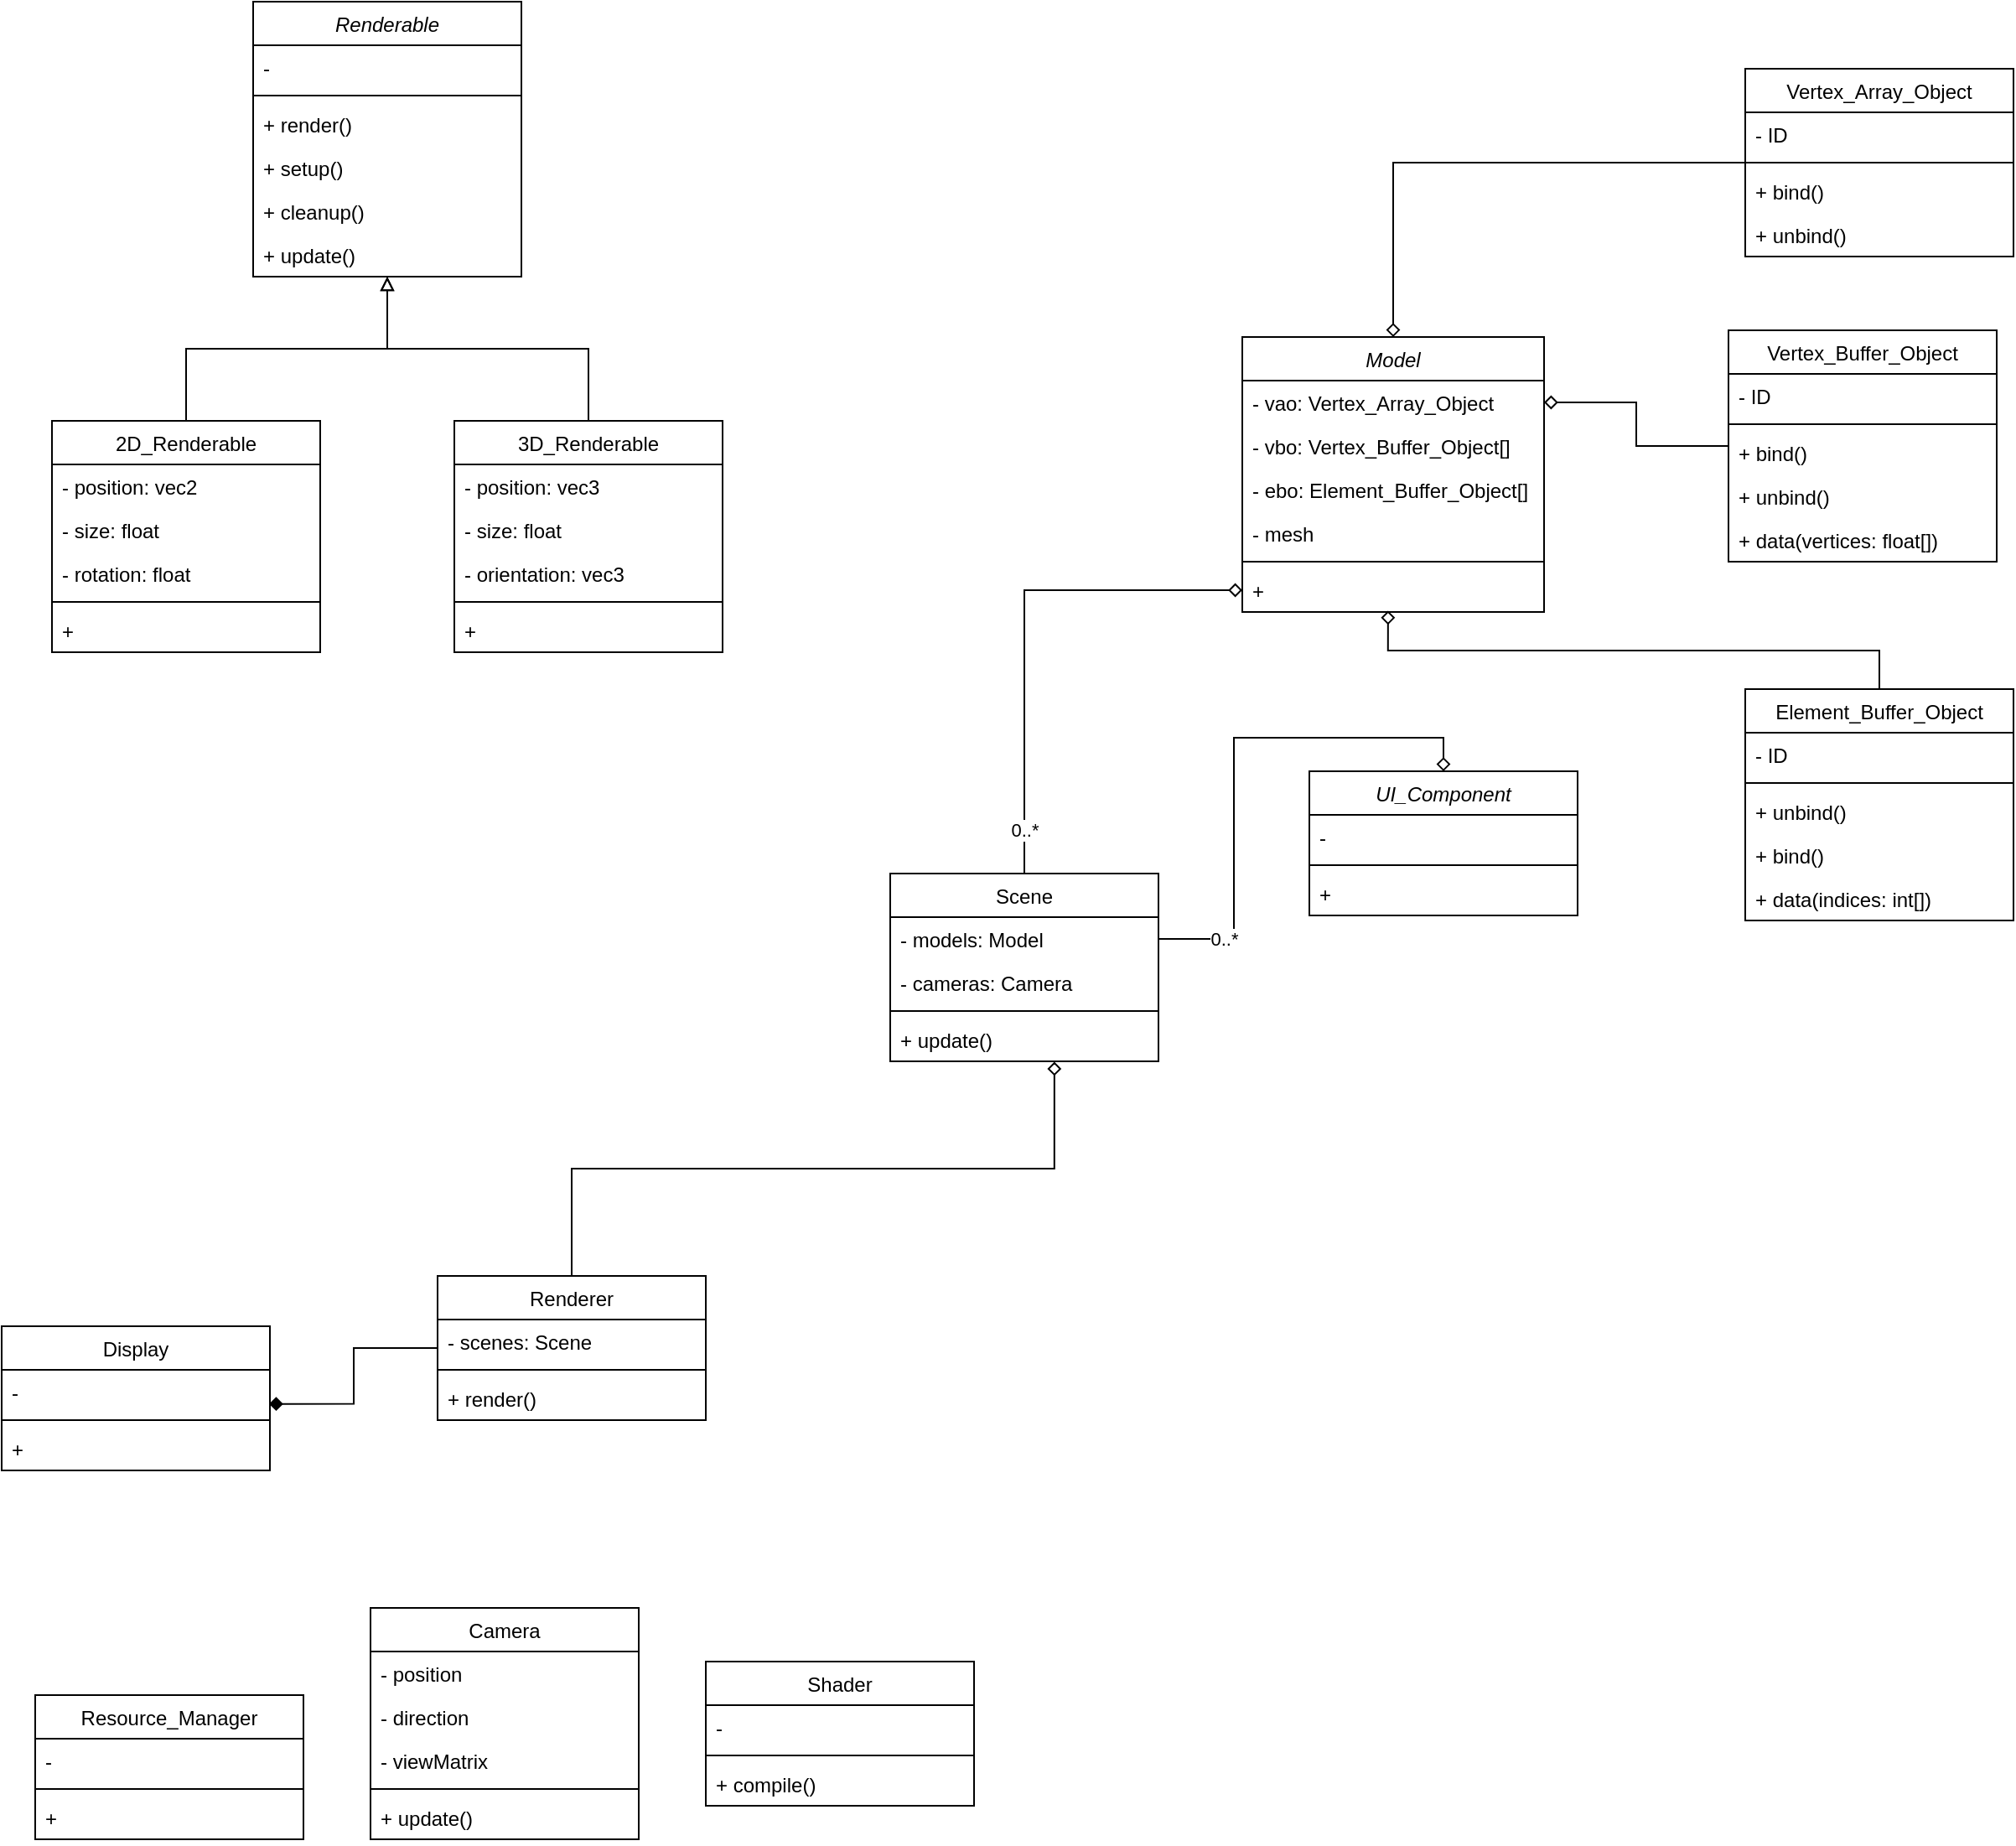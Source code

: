 <mxfile version="20.8.10" type="device"><diagram id="C5RBs43oDa-KdzZeNtuy" name="Page-1"><mxGraphModel dx="729" dy="739" grid="1" gridSize="10" guides="1" tooltips="1" connect="1" arrows="1" fold="1" page="1" pageScale="1" pageWidth="827" pageHeight="1169" math="0" shadow="0"><root><mxCell id="WIyWlLk6GJQsqaUBKTNV-0"/><mxCell id="WIyWlLk6GJQsqaUBKTNV-1" parent="WIyWlLk6GJQsqaUBKTNV-0"/><mxCell id="zkfFHV4jXpPFQw0GAbJ--0" value="Renderable" style="swimlane;fontStyle=2;align=center;verticalAlign=top;childLayout=stackLayout;horizontal=1;startSize=26;horizontalStack=0;resizeParent=1;resizeLast=0;collapsible=1;marginBottom=0;rounded=0;shadow=0;strokeWidth=1;" parent="WIyWlLk6GJQsqaUBKTNV-1" vertex="1"><mxGeometry x="160" y="40" width="160" height="164" as="geometry"><mxRectangle x="230" y="140" width="160" height="26" as="alternateBounds"/></mxGeometry></mxCell><mxCell id="zkfFHV4jXpPFQw0GAbJ--2" value="-" style="text;align=left;verticalAlign=top;spacingLeft=4;spacingRight=4;overflow=hidden;rotatable=0;points=[[0,0.5],[1,0.5]];portConstraint=eastwest;rounded=0;shadow=0;html=0;" parent="zkfFHV4jXpPFQw0GAbJ--0" vertex="1"><mxGeometry y="26" width="160" height="26" as="geometry"/></mxCell><mxCell id="zkfFHV4jXpPFQw0GAbJ--4" value="" style="line;html=1;strokeWidth=1;align=left;verticalAlign=middle;spacingTop=-1;spacingLeft=3;spacingRight=3;rotatable=0;labelPosition=right;points=[];portConstraint=eastwest;" parent="zkfFHV4jXpPFQw0GAbJ--0" vertex="1"><mxGeometry y="52" width="160" height="8" as="geometry"/></mxCell><mxCell id="zkfFHV4jXpPFQw0GAbJ--5" value="+ render()" style="text;align=left;verticalAlign=top;spacingLeft=4;spacingRight=4;overflow=hidden;rotatable=0;points=[[0,0.5],[1,0.5]];portConstraint=eastwest;" parent="zkfFHV4jXpPFQw0GAbJ--0" vertex="1"><mxGeometry y="60" width="160" height="26" as="geometry"/></mxCell><mxCell id="B_xTJFVh0ETzbRGS2zj_-78" value="+ setup()" style="text;align=left;verticalAlign=top;spacingLeft=4;spacingRight=4;overflow=hidden;rotatable=0;points=[[0,0.5],[1,0.5]];portConstraint=eastwest;" vertex="1" parent="zkfFHV4jXpPFQw0GAbJ--0"><mxGeometry y="86" width="160" height="26" as="geometry"/></mxCell><mxCell id="B_xTJFVh0ETzbRGS2zj_-81" value="+ cleanup()" style="text;align=left;verticalAlign=top;spacingLeft=4;spacingRight=4;overflow=hidden;rotatable=0;points=[[0,0.5],[1,0.5]];portConstraint=eastwest;" vertex="1" parent="zkfFHV4jXpPFQw0GAbJ--0"><mxGeometry y="112" width="160" height="26" as="geometry"/></mxCell><mxCell id="B_xTJFVh0ETzbRGS2zj_-82" value="+ update()" style="text;align=left;verticalAlign=top;spacingLeft=4;spacingRight=4;overflow=hidden;rotatable=0;points=[[0,0.5],[1,0.5]];portConstraint=eastwest;" vertex="1" parent="zkfFHV4jXpPFQw0GAbJ--0"><mxGeometry y="138" width="160" height="26" as="geometry"/></mxCell><mxCell id="B_xTJFVh0ETzbRGS2zj_-45" style="edgeStyle=orthogonalEdgeStyle;rounded=0;orthogonalLoop=1;jettySize=auto;html=1;entryX=0.5;entryY=1;entryDx=0;entryDy=0;endArrow=block;endFill=0;" edge="1" parent="WIyWlLk6GJQsqaUBKTNV-1" source="zkfFHV4jXpPFQw0GAbJ--6" target="zkfFHV4jXpPFQw0GAbJ--0"><mxGeometry relative="1" as="geometry"/></mxCell><mxCell id="zkfFHV4jXpPFQw0GAbJ--6" value="2D_Renderable" style="swimlane;fontStyle=0;align=center;verticalAlign=top;childLayout=stackLayout;horizontal=1;startSize=26;horizontalStack=0;resizeParent=1;resizeLast=0;collapsible=1;marginBottom=0;rounded=0;shadow=0;strokeWidth=1;" parent="WIyWlLk6GJQsqaUBKTNV-1" vertex="1"><mxGeometry x="40" y="290" width="160" height="138" as="geometry"><mxRectangle x="130" y="380" width="160" height="26" as="alternateBounds"/></mxGeometry></mxCell><mxCell id="zkfFHV4jXpPFQw0GAbJ--7" value="- position: vec2" style="text;align=left;verticalAlign=top;spacingLeft=4;spacingRight=4;overflow=hidden;rotatable=0;points=[[0,0.5],[1,0.5]];portConstraint=eastwest;" parent="zkfFHV4jXpPFQw0GAbJ--6" vertex="1"><mxGeometry y="26" width="160" height="26" as="geometry"/></mxCell><mxCell id="B_xTJFVh0ETzbRGS2zj_-84" value="- size: float" style="text;align=left;verticalAlign=top;spacingLeft=4;spacingRight=4;overflow=hidden;rotatable=0;points=[[0,0.5],[1,0.5]];portConstraint=eastwest;" vertex="1" parent="zkfFHV4jXpPFQw0GAbJ--6"><mxGeometry y="52" width="160" height="26" as="geometry"/></mxCell><mxCell id="B_xTJFVh0ETzbRGS2zj_-88" value="- rotation: float" style="text;align=left;verticalAlign=top;spacingLeft=4;spacingRight=4;overflow=hidden;rotatable=0;points=[[0,0.5],[1,0.5]];portConstraint=eastwest;" vertex="1" parent="zkfFHV4jXpPFQw0GAbJ--6"><mxGeometry y="78" width="160" height="26" as="geometry"/></mxCell><mxCell id="zkfFHV4jXpPFQw0GAbJ--9" value="" style="line;html=1;strokeWidth=1;align=left;verticalAlign=middle;spacingTop=-1;spacingLeft=3;spacingRight=3;rotatable=0;labelPosition=right;points=[];portConstraint=eastwest;" parent="zkfFHV4jXpPFQw0GAbJ--6" vertex="1"><mxGeometry y="104" width="160" height="8" as="geometry"/></mxCell><mxCell id="zkfFHV4jXpPFQw0GAbJ--10" value="+ " style="text;align=left;verticalAlign=top;spacingLeft=4;spacingRight=4;overflow=hidden;rotatable=0;points=[[0,0.5],[1,0.5]];portConstraint=eastwest;fontStyle=0" parent="zkfFHV4jXpPFQw0GAbJ--6" vertex="1"><mxGeometry y="112" width="160" height="26" as="geometry"/></mxCell><mxCell id="B_xTJFVh0ETzbRGS2zj_-48" style="edgeStyle=orthogonalEdgeStyle;rounded=0;orthogonalLoop=1;jettySize=auto;html=1;entryX=0.5;entryY=1;entryDx=0;entryDy=0;strokeColor=default;endArrow=block;endFill=0;" edge="1" parent="WIyWlLk6GJQsqaUBKTNV-1" source="zkfFHV4jXpPFQw0GAbJ--13" target="zkfFHV4jXpPFQw0GAbJ--0"><mxGeometry relative="1" as="geometry"/></mxCell><mxCell id="zkfFHV4jXpPFQw0GAbJ--13" value="3D_Renderable" style="swimlane;fontStyle=0;align=center;verticalAlign=top;childLayout=stackLayout;horizontal=1;startSize=26;horizontalStack=0;resizeParent=1;resizeLast=0;collapsible=1;marginBottom=0;rounded=0;shadow=0;strokeWidth=1;" parent="WIyWlLk6GJQsqaUBKTNV-1" vertex="1"><mxGeometry x="280" y="290" width="160" height="138" as="geometry"><mxRectangle x="340" y="380" width="170" height="26" as="alternateBounds"/></mxGeometry></mxCell><mxCell id="zkfFHV4jXpPFQw0GAbJ--14" value="- position: vec3" style="text;align=left;verticalAlign=top;spacingLeft=4;spacingRight=4;overflow=hidden;rotatable=0;points=[[0,0.5],[1,0.5]];portConstraint=eastwest;" parent="zkfFHV4jXpPFQw0GAbJ--13" vertex="1"><mxGeometry y="26" width="160" height="26" as="geometry"/></mxCell><mxCell id="B_xTJFVh0ETzbRGS2zj_-86" value="- size: float" style="text;align=left;verticalAlign=top;spacingLeft=4;spacingRight=4;overflow=hidden;rotatable=0;points=[[0,0.5],[1,0.5]];portConstraint=eastwest;" vertex="1" parent="zkfFHV4jXpPFQw0GAbJ--13"><mxGeometry y="52" width="160" height="26" as="geometry"/></mxCell><mxCell id="B_xTJFVh0ETzbRGS2zj_-87" value="- orientation: vec3" style="text;align=left;verticalAlign=top;spacingLeft=4;spacingRight=4;overflow=hidden;rotatable=0;points=[[0,0.5],[1,0.5]];portConstraint=eastwest;" vertex="1" parent="zkfFHV4jXpPFQw0GAbJ--13"><mxGeometry y="78" width="160" height="26" as="geometry"/></mxCell><mxCell id="zkfFHV4jXpPFQw0GAbJ--15" value="" style="line;html=1;strokeWidth=1;align=left;verticalAlign=middle;spacingTop=-1;spacingLeft=3;spacingRight=3;rotatable=0;labelPosition=right;points=[];portConstraint=eastwest;" parent="zkfFHV4jXpPFQw0GAbJ--13" vertex="1"><mxGeometry y="104" width="160" height="8" as="geometry"/></mxCell><mxCell id="B_xTJFVh0ETzbRGS2zj_-1" value="+ " style="text;align=left;verticalAlign=top;spacingLeft=4;spacingRight=4;overflow=hidden;rotatable=0;points=[[0,0.5],[1,0.5]];portConstraint=eastwest;fontStyle=0" vertex="1" parent="zkfFHV4jXpPFQw0GAbJ--13"><mxGeometry y="112" width="160" height="26" as="geometry"/></mxCell><mxCell id="B_xTJFVh0ETzbRGS2zj_-2" value="Model" style="swimlane;fontStyle=2;align=center;verticalAlign=top;childLayout=stackLayout;horizontal=1;startSize=26;horizontalStack=0;resizeParent=1;resizeLast=0;collapsible=1;marginBottom=0;rounded=0;shadow=0;strokeWidth=1;" vertex="1" parent="WIyWlLk6GJQsqaUBKTNV-1"><mxGeometry x="750" y="240" width="180" height="164" as="geometry"><mxRectangle x="340" y="380" width="170" height="26" as="alternateBounds"/></mxGeometry></mxCell><mxCell id="B_xTJFVh0ETzbRGS2zj_-3" value="- vao: Vertex_Array_Object" style="text;align=left;verticalAlign=top;spacingLeft=4;spacingRight=4;overflow=hidden;rotatable=0;points=[[0,0.5],[1,0.5]];portConstraint=eastwest;" vertex="1" parent="B_xTJFVh0ETzbRGS2zj_-2"><mxGeometry y="26" width="180" height="26" as="geometry"/></mxCell><mxCell id="B_xTJFVh0ETzbRGS2zj_-89" value="- vbo: Vertex_Buffer_Object[]" style="text;align=left;verticalAlign=top;spacingLeft=4;spacingRight=4;overflow=hidden;rotatable=0;points=[[0,0.5],[1,0.5]];portConstraint=eastwest;" vertex="1" parent="B_xTJFVh0ETzbRGS2zj_-2"><mxGeometry y="52" width="180" height="26" as="geometry"/></mxCell><mxCell id="B_xTJFVh0ETzbRGS2zj_-90" value="- ebo: Element_Buffer_Object[]" style="text;align=left;verticalAlign=top;spacingLeft=4;spacingRight=4;overflow=hidden;rotatable=0;points=[[0,0.5],[1,0.5]];portConstraint=eastwest;" vertex="1" parent="B_xTJFVh0ETzbRGS2zj_-2"><mxGeometry y="78" width="180" height="26" as="geometry"/></mxCell><mxCell id="B_xTJFVh0ETzbRGS2zj_-93" value="- mesh" style="text;align=left;verticalAlign=top;spacingLeft=4;spacingRight=4;overflow=hidden;rotatable=0;points=[[0,0.5],[1,0.5]];portConstraint=eastwest;" vertex="1" parent="B_xTJFVh0ETzbRGS2zj_-2"><mxGeometry y="104" width="180" height="26" as="geometry"/></mxCell><mxCell id="B_xTJFVh0ETzbRGS2zj_-4" value="" style="line;html=1;strokeWidth=1;align=left;verticalAlign=middle;spacingTop=-1;spacingLeft=3;spacingRight=3;rotatable=0;labelPosition=right;points=[];portConstraint=eastwest;" vertex="1" parent="B_xTJFVh0ETzbRGS2zj_-2"><mxGeometry y="130" width="180" height="8" as="geometry"/></mxCell><mxCell id="B_xTJFVh0ETzbRGS2zj_-5" value="+" style="text;align=left;verticalAlign=top;spacingLeft=4;spacingRight=4;overflow=hidden;rotatable=0;points=[[0,0.5],[1,0.5]];portConstraint=eastwest;fontStyle=0" vertex="1" parent="B_xTJFVh0ETzbRGS2zj_-2"><mxGeometry y="138" width="180" height="26" as="geometry"/></mxCell><mxCell id="B_xTJFVh0ETzbRGS2zj_-6" value="Shader" style="swimlane;fontStyle=0;align=center;verticalAlign=top;childLayout=stackLayout;horizontal=1;startSize=26;horizontalStack=0;resizeParent=1;resizeLast=0;collapsible=1;marginBottom=0;rounded=0;shadow=0;strokeWidth=1;" vertex="1" parent="WIyWlLk6GJQsqaUBKTNV-1"><mxGeometry x="430" y="1030" width="160" height="86" as="geometry"><mxRectangle x="340" y="380" width="170" height="26" as="alternateBounds"/></mxGeometry></mxCell><mxCell id="B_xTJFVh0ETzbRGS2zj_-7" value="- " style="text;align=left;verticalAlign=top;spacingLeft=4;spacingRight=4;overflow=hidden;rotatable=0;points=[[0,0.5],[1,0.5]];portConstraint=eastwest;" vertex="1" parent="B_xTJFVh0ETzbRGS2zj_-6"><mxGeometry y="26" width="160" height="26" as="geometry"/></mxCell><mxCell id="B_xTJFVh0ETzbRGS2zj_-8" value="" style="line;html=1;strokeWidth=1;align=left;verticalAlign=middle;spacingTop=-1;spacingLeft=3;spacingRight=3;rotatable=0;labelPosition=right;points=[];portConstraint=eastwest;" vertex="1" parent="B_xTJFVh0ETzbRGS2zj_-6"><mxGeometry y="52" width="160" height="8" as="geometry"/></mxCell><mxCell id="B_xTJFVh0ETzbRGS2zj_-9" value="+ compile()" style="text;align=left;verticalAlign=top;spacingLeft=4;spacingRight=4;overflow=hidden;rotatable=0;points=[[0,0.5],[1,0.5]];portConstraint=eastwest;fontStyle=0" vertex="1" parent="B_xTJFVh0ETzbRGS2zj_-6"><mxGeometry y="60" width="160" height="26" as="geometry"/></mxCell><mxCell id="B_xTJFVh0ETzbRGS2zj_-50" style="edgeStyle=orthogonalEdgeStyle;rounded=0;orthogonalLoop=1;jettySize=auto;html=1;entryX=0.5;entryY=0;entryDx=0;entryDy=0;strokeColor=default;endArrow=diamond;endFill=0;" edge="1" parent="WIyWlLk6GJQsqaUBKTNV-1" source="B_xTJFVh0ETzbRGS2zj_-10" target="B_xTJFVh0ETzbRGS2zj_-2"><mxGeometry relative="1" as="geometry"/></mxCell><mxCell id="B_xTJFVh0ETzbRGS2zj_-10" value="Vertex_Array_Object" style="swimlane;fontStyle=0;align=center;verticalAlign=top;childLayout=stackLayout;horizontal=1;startSize=26;horizontalStack=0;resizeParent=1;resizeLast=0;collapsible=1;marginBottom=0;rounded=0;shadow=0;strokeWidth=1;" vertex="1" parent="WIyWlLk6GJQsqaUBKTNV-1"><mxGeometry x="1050" y="80" width="160" height="112" as="geometry"><mxRectangle x="340" y="380" width="170" height="26" as="alternateBounds"/></mxGeometry></mxCell><mxCell id="B_xTJFVh0ETzbRGS2zj_-11" value="- ID" style="text;align=left;verticalAlign=top;spacingLeft=4;spacingRight=4;overflow=hidden;rotatable=0;points=[[0,0.5],[1,0.5]];portConstraint=eastwest;" vertex="1" parent="B_xTJFVh0ETzbRGS2zj_-10"><mxGeometry y="26" width="160" height="26" as="geometry"/></mxCell><mxCell id="B_xTJFVh0ETzbRGS2zj_-12" value="" style="line;html=1;strokeWidth=1;align=left;verticalAlign=middle;spacingTop=-1;spacingLeft=3;spacingRight=3;rotatable=0;labelPosition=right;points=[];portConstraint=eastwest;" vertex="1" parent="B_xTJFVh0ETzbRGS2zj_-10"><mxGeometry y="52" width="160" height="8" as="geometry"/></mxCell><mxCell id="B_xTJFVh0ETzbRGS2zj_-13" value="+ bind()" style="text;align=left;verticalAlign=top;spacingLeft=4;spacingRight=4;overflow=hidden;rotatable=0;points=[[0,0.5],[1,0.5]];portConstraint=eastwest;fontStyle=0" vertex="1" parent="B_xTJFVh0ETzbRGS2zj_-10"><mxGeometry y="60" width="160" height="26" as="geometry"/></mxCell><mxCell id="B_xTJFVh0ETzbRGS2zj_-68" value="+ unbind()" style="text;align=left;verticalAlign=top;spacingLeft=4;spacingRight=4;overflow=hidden;rotatable=0;points=[[0,0.5],[1,0.5]];portConstraint=eastwest;fontStyle=0" vertex="1" parent="B_xTJFVh0ETzbRGS2zj_-10"><mxGeometry y="86" width="160" height="26" as="geometry"/></mxCell><mxCell id="B_xTJFVh0ETzbRGS2zj_-51" style="edgeStyle=orthogonalEdgeStyle;rounded=0;orthogonalLoop=1;jettySize=auto;html=1;entryX=1;entryY=0.5;entryDx=0;entryDy=0;strokeColor=default;endArrow=diamond;endFill=0;" edge="1" parent="WIyWlLk6GJQsqaUBKTNV-1" source="B_xTJFVh0ETzbRGS2zj_-14" target="B_xTJFVh0ETzbRGS2zj_-3"><mxGeometry relative="1" as="geometry"/></mxCell><mxCell id="B_xTJFVh0ETzbRGS2zj_-14" value="Vertex_Buffer_Object" style="swimlane;fontStyle=0;align=center;verticalAlign=top;childLayout=stackLayout;horizontal=1;startSize=26;horizontalStack=0;resizeParent=1;resizeLast=0;collapsible=1;marginBottom=0;rounded=0;shadow=0;strokeWidth=1;" vertex="1" parent="WIyWlLk6GJQsqaUBKTNV-1"><mxGeometry x="1040" y="236" width="160" height="138" as="geometry"><mxRectangle x="340" y="380" width="170" height="26" as="alternateBounds"/></mxGeometry></mxCell><mxCell id="B_xTJFVh0ETzbRGS2zj_-15" value="- ID" style="text;align=left;verticalAlign=top;spacingLeft=4;spacingRight=4;overflow=hidden;rotatable=0;points=[[0,0.5],[1,0.5]];portConstraint=eastwest;" vertex="1" parent="B_xTJFVh0ETzbRGS2zj_-14"><mxGeometry y="26" width="160" height="26" as="geometry"/></mxCell><mxCell id="B_xTJFVh0ETzbRGS2zj_-16" value="" style="line;html=1;strokeWidth=1;align=left;verticalAlign=middle;spacingTop=-1;spacingLeft=3;spacingRight=3;rotatable=0;labelPosition=right;points=[];portConstraint=eastwest;" vertex="1" parent="B_xTJFVh0ETzbRGS2zj_-14"><mxGeometry y="52" width="160" height="8" as="geometry"/></mxCell><mxCell id="B_xTJFVh0ETzbRGS2zj_-69" value="+ bind()" style="text;align=left;verticalAlign=top;spacingLeft=4;spacingRight=4;overflow=hidden;rotatable=0;points=[[0,0.5],[1,0.5]];portConstraint=eastwest;fontStyle=0" vertex="1" parent="B_xTJFVh0ETzbRGS2zj_-14"><mxGeometry y="60" width="160" height="26" as="geometry"/></mxCell><mxCell id="B_xTJFVh0ETzbRGS2zj_-70" value="+ unbind()" style="text;align=left;verticalAlign=top;spacingLeft=4;spacingRight=4;overflow=hidden;rotatable=0;points=[[0,0.5],[1,0.5]];portConstraint=eastwest;fontStyle=0" vertex="1" parent="B_xTJFVh0ETzbRGS2zj_-14"><mxGeometry y="86" width="160" height="26" as="geometry"/></mxCell><mxCell id="B_xTJFVh0ETzbRGS2zj_-91" value="+ data(vertices: float[])" style="text;align=left;verticalAlign=top;spacingLeft=4;spacingRight=4;overflow=hidden;rotatable=0;points=[[0,0.5],[1,0.5]];portConstraint=eastwest;fontStyle=0" vertex="1" parent="B_xTJFVh0ETzbRGS2zj_-14"><mxGeometry y="112" width="160" height="26" as="geometry"/></mxCell><mxCell id="B_xTJFVh0ETzbRGS2zj_-52" style="edgeStyle=orthogonalEdgeStyle;rounded=0;orthogonalLoop=1;jettySize=auto;html=1;entryX=0.483;entryY=0.97;entryDx=0;entryDy=0;entryPerimeter=0;strokeColor=default;endArrow=diamond;endFill=0;" edge="1" parent="WIyWlLk6GJQsqaUBKTNV-1" source="B_xTJFVh0ETzbRGS2zj_-18" target="B_xTJFVh0ETzbRGS2zj_-5"><mxGeometry relative="1" as="geometry"/></mxCell><mxCell id="B_xTJFVh0ETzbRGS2zj_-18" value="Element_Buffer_Object" style="swimlane;fontStyle=0;align=center;verticalAlign=top;childLayout=stackLayout;horizontal=1;startSize=26;horizontalStack=0;resizeParent=1;resizeLast=0;collapsible=1;marginBottom=0;rounded=0;shadow=0;strokeWidth=1;" vertex="1" parent="WIyWlLk6GJQsqaUBKTNV-1"><mxGeometry x="1050" y="450" width="160" height="138" as="geometry"><mxRectangle x="340" y="380" width="170" height="26" as="alternateBounds"/></mxGeometry></mxCell><mxCell id="B_xTJFVh0ETzbRGS2zj_-19" value="- ID" style="text;align=left;verticalAlign=top;spacingLeft=4;spacingRight=4;overflow=hidden;rotatable=0;points=[[0,0.5],[1,0.5]];portConstraint=eastwest;" vertex="1" parent="B_xTJFVh0ETzbRGS2zj_-18"><mxGeometry y="26" width="160" height="26" as="geometry"/></mxCell><mxCell id="B_xTJFVh0ETzbRGS2zj_-20" value="" style="line;html=1;strokeWidth=1;align=left;verticalAlign=middle;spacingTop=-1;spacingLeft=3;spacingRight=3;rotatable=0;labelPosition=right;points=[];portConstraint=eastwest;" vertex="1" parent="B_xTJFVh0ETzbRGS2zj_-18"><mxGeometry y="52" width="160" height="8" as="geometry"/></mxCell><mxCell id="B_xTJFVh0ETzbRGS2zj_-72" value="+ unbind()" style="text;align=left;verticalAlign=top;spacingLeft=4;spacingRight=4;overflow=hidden;rotatable=0;points=[[0,0.5],[1,0.5]];portConstraint=eastwest;fontStyle=0" vertex="1" parent="B_xTJFVh0ETzbRGS2zj_-18"><mxGeometry y="60" width="160" height="26" as="geometry"/></mxCell><mxCell id="B_xTJFVh0ETzbRGS2zj_-71" value="+ bind()" style="text;align=left;verticalAlign=top;spacingLeft=4;spacingRight=4;overflow=hidden;rotatable=0;points=[[0,0.5],[1,0.5]];portConstraint=eastwest;fontStyle=0" vertex="1" parent="B_xTJFVh0ETzbRGS2zj_-18"><mxGeometry y="86" width="160" height="26" as="geometry"/></mxCell><mxCell id="B_xTJFVh0ETzbRGS2zj_-92" value="+ data(indices: int[])" style="text;align=left;verticalAlign=top;spacingLeft=4;spacingRight=4;overflow=hidden;rotatable=0;points=[[0,0.5],[1,0.5]];portConstraint=eastwest;fontStyle=0" vertex="1" parent="B_xTJFVh0ETzbRGS2zj_-18"><mxGeometry y="112" width="160" height="26" as="geometry"/></mxCell><mxCell id="B_xTJFVh0ETzbRGS2zj_-22" value="Camera" style="swimlane;fontStyle=0;align=center;verticalAlign=top;childLayout=stackLayout;horizontal=1;startSize=26;horizontalStack=0;resizeParent=1;resizeLast=0;collapsible=1;marginBottom=0;rounded=0;shadow=0;strokeWidth=1;" vertex="1" parent="WIyWlLk6GJQsqaUBKTNV-1"><mxGeometry x="230" y="998" width="160" height="138" as="geometry"><mxRectangle x="340" y="380" width="170" height="26" as="alternateBounds"/></mxGeometry></mxCell><mxCell id="B_xTJFVh0ETzbRGS2zj_-23" value="- position" style="text;align=left;verticalAlign=top;spacingLeft=4;spacingRight=4;overflow=hidden;rotatable=0;points=[[0,0.5],[1,0.5]];portConstraint=eastwest;" vertex="1" parent="B_xTJFVh0ETzbRGS2zj_-22"><mxGeometry y="26" width="160" height="26" as="geometry"/></mxCell><mxCell id="B_xTJFVh0ETzbRGS2zj_-73" value="- direction" style="text;align=left;verticalAlign=top;spacingLeft=4;spacingRight=4;overflow=hidden;rotatable=0;points=[[0,0.5],[1,0.5]];portConstraint=eastwest;" vertex="1" parent="B_xTJFVh0ETzbRGS2zj_-22"><mxGeometry y="52" width="160" height="26" as="geometry"/></mxCell><mxCell id="B_xTJFVh0ETzbRGS2zj_-74" value="- viewMatrix" style="text;align=left;verticalAlign=top;spacingLeft=4;spacingRight=4;overflow=hidden;rotatable=0;points=[[0,0.5],[1,0.5]];portConstraint=eastwest;" vertex="1" parent="B_xTJFVh0ETzbRGS2zj_-22"><mxGeometry y="78" width="160" height="26" as="geometry"/></mxCell><mxCell id="B_xTJFVh0ETzbRGS2zj_-24" value="" style="line;html=1;strokeWidth=1;align=left;verticalAlign=middle;spacingTop=-1;spacingLeft=3;spacingRight=3;rotatable=0;labelPosition=right;points=[];portConstraint=eastwest;" vertex="1" parent="B_xTJFVh0ETzbRGS2zj_-22"><mxGeometry y="104" width="160" height="8" as="geometry"/></mxCell><mxCell id="B_xTJFVh0ETzbRGS2zj_-25" value="+ update()" style="text;align=left;verticalAlign=top;spacingLeft=4;spacingRight=4;overflow=hidden;rotatable=0;points=[[0,0.5],[1,0.5]];portConstraint=eastwest;fontStyle=0" vertex="1" parent="B_xTJFVh0ETzbRGS2zj_-22"><mxGeometry y="112" width="160" height="26" as="geometry"/></mxCell><mxCell id="B_xTJFVh0ETzbRGS2zj_-60" style="edgeStyle=orthogonalEdgeStyle;rounded=0;orthogonalLoop=1;jettySize=auto;html=1;strokeColor=default;endArrow=diamond;endFill=0;" edge="1" parent="WIyWlLk6GJQsqaUBKTNV-1" source="B_xTJFVh0ETzbRGS2zj_-26" target="B_xTJFVh0ETzbRGS2zj_-5"><mxGeometry relative="1" as="geometry"/></mxCell><mxCell id="B_xTJFVh0ETzbRGS2zj_-64" value="0..*" style="edgeLabel;html=1;align=center;verticalAlign=middle;resizable=0;points=[];" vertex="1" connectable="0" parent="B_xTJFVh0ETzbRGS2zj_-60"><mxGeometry x="-0.826" relative="1" as="geometry"><mxPoint as="offset"/></mxGeometry></mxCell><mxCell id="B_xTJFVh0ETzbRGS2zj_-26" value="Scene" style="swimlane;fontStyle=0;align=center;verticalAlign=top;childLayout=stackLayout;horizontal=1;startSize=26;horizontalStack=0;resizeParent=1;resizeLast=0;collapsible=1;marginBottom=0;rounded=0;shadow=0;strokeWidth=1;" vertex="1" parent="WIyWlLk6GJQsqaUBKTNV-1"><mxGeometry x="540" y="560" width="160" height="112" as="geometry"><mxRectangle x="340" y="380" width="170" height="26" as="alternateBounds"/></mxGeometry></mxCell><mxCell id="B_xTJFVh0ETzbRGS2zj_-27" value="- models: Model" style="text;align=left;verticalAlign=top;spacingLeft=4;spacingRight=4;overflow=hidden;rotatable=0;points=[[0,0.5],[1,0.5]];portConstraint=eastwest;" vertex="1" parent="B_xTJFVh0ETzbRGS2zj_-26"><mxGeometry y="26" width="160" height="26" as="geometry"/></mxCell><mxCell id="B_xTJFVh0ETzbRGS2zj_-75" value="- cameras: Camera" style="text;align=left;verticalAlign=top;spacingLeft=4;spacingRight=4;overflow=hidden;rotatable=0;points=[[0,0.5],[1,0.5]];portConstraint=eastwest;" vertex="1" parent="B_xTJFVh0ETzbRGS2zj_-26"><mxGeometry y="52" width="160" height="26" as="geometry"/></mxCell><mxCell id="B_xTJFVh0ETzbRGS2zj_-28" value="" style="line;html=1;strokeWidth=1;align=left;verticalAlign=middle;spacingTop=-1;spacingLeft=3;spacingRight=3;rotatable=0;labelPosition=right;points=[];portConstraint=eastwest;" vertex="1" parent="B_xTJFVh0ETzbRGS2zj_-26"><mxGeometry y="78" width="160" height="8" as="geometry"/></mxCell><mxCell id="B_xTJFVh0ETzbRGS2zj_-29" value="+ update()" style="text;align=left;verticalAlign=top;spacingLeft=4;spacingRight=4;overflow=hidden;rotatable=0;points=[[0,0.5],[1,0.5]];portConstraint=eastwest;fontStyle=0" vertex="1" parent="B_xTJFVh0ETzbRGS2zj_-26"><mxGeometry y="86" width="160" height="26" as="geometry"/></mxCell><mxCell id="B_xTJFVh0ETzbRGS2zj_-57" style="edgeStyle=orthogonalEdgeStyle;rounded=0;orthogonalLoop=1;jettySize=auto;html=1;entryX=0.997;entryY=0.782;entryDx=0;entryDy=0;entryPerimeter=0;strokeColor=default;endArrow=diamond;endFill=1;" edge="1" parent="WIyWlLk6GJQsqaUBKTNV-1" source="B_xTJFVh0ETzbRGS2zj_-30" target="B_xTJFVh0ETzbRGS2zj_-54"><mxGeometry relative="1" as="geometry"/></mxCell><mxCell id="B_xTJFVh0ETzbRGS2zj_-94" style="edgeStyle=orthogonalEdgeStyle;rounded=0;orthogonalLoop=1;jettySize=auto;html=1;entryX=0.612;entryY=1.01;entryDx=0;entryDy=0;entryPerimeter=0;strokeColor=default;endArrow=diamond;endFill=0;" edge="1" parent="WIyWlLk6GJQsqaUBKTNV-1" source="B_xTJFVh0ETzbRGS2zj_-30" target="B_xTJFVh0ETzbRGS2zj_-29"><mxGeometry relative="1" as="geometry"/></mxCell><mxCell id="B_xTJFVh0ETzbRGS2zj_-30" value="Renderer" style="swimlane;fontStyle=0;align=center;verticalAlign=top;childLayout=stackLayout;horizontal=1;startSize=26;horizontalStack=0;resizeParent=1;resizeLast=0;collapsible=1;marginBottom=0;rounded=0;shadow=0;strokeWidth=1;" vertex="1" parent="WIyWlLk6GJQsqaUBKTNV-1"><mxGeometry x="270" y="800" width="160" height="86" as="geometry"><mxRectangle x="340" y="380" width="170" height="26" as="alternateBounds"/></mxGeometry></mxCell><mxCell id="B_xTJFVh0ETzbRGS2zj_-31" value="- scenes: Scene" style="text;align=left;verticalAlign=top;spacingLeft=4;spacingRight=4;overflow=hidden;rotatable=0;points=[[0,0.5],[1,0.5]];portConstraint=eastwest;" vertex="1" parent="B_xTJFVh0ETzbRGS2zj_-30"><mxGeometry y="26" width="160" height="26" as="geometry"/></mxCell><mxCell id="B_xTJFVh0ETzbRGS2zj_-32" value="" style="line;html=1;strokeWidth=1;align=left;verticalAlign=middle;spacingTop=-1;spacingLeft=3;spacingRight=3;rotatable=0;labelPosition=right;points=[];portConstraint=eastwest;" vertex="1" parent="B_xTJFVh0ETzbRGS2zj_-30"><mxGeometry y="52" width="160" height="8" as="geometry"/></mxCell><mxCell id="B_xTJFVh0ETzbRGS2zj_-33" value="+ render()" style="text;align=left;verticalAlign=top;spacingLeft=4;spacingRight=4;overflow=hidden;rotatable=0;points=[[0,0.5],[1,0.5]];portConstraint=eastwest;fontStyle=0" vertex="1" parent="B_xTJFVh0ETzbRGS2zj_-30"><mxGeometry y="60" width="160" height="26" as="geometry"/></mxCell><mxCell id="B_xTJFVh0ETzbRGS2zj_-34" value="Resource_Manager" style="swimlane;fontStyle=0;align=center;verticalAlign=top;childLayout=stackLayout;horizontal=1;startSize=26;horizontalStack=0;resizeParent=1;resizeLast=0;collapsible=1;marginBottom=0;rounded=0;shadow=0;strokeWidth=1;" vertex="1" parent="WIyWlLk6GJQsqaUBKTNV-1"><mxGeometry x="30" y="1050" width="160" height="86" as="geometry"><mxRectangle x="340" y="380" width="170" height="26" as="alternateBounds"/></mxGeometry></mxCell><mxCell id="B_xTJFVh0ETzbRGS2zj_-35" value="-" style="text;align=left;verticalAlign=top;spacingLeft=4;spacingRight=4;overflow=hidden;rotatable=0;points=[[0,0.5],[1,0.5]];portConstraint=eastwest;" vertex="1" parent="B_xTJFVh0ETzbRGS2zj_-34"><mxGeometry y="26" width="160" height="26" as="geometry"/></mxCell><mxCell id="B_xTJFVh0ETzbRGS2zj_-36" value="" style="line;html=1;strokeWidth=1;align=left;verticalAlign=middle;spacingTop=-1;spacingLeft=3;spacingRight=3;rotatable=0;labelPosition=right;points=[];portConstraint=eastwest;" vertex="1" parent="B_xTJFVh0ETzbRGS2zj_-34"><mxGeometry y="52" width="160" height="8" as="geometry"/></mxCell><mxCell id="B_xTJFVh0ETzbRGS2zj_-37" value="+" style="text;align=left;verticalAlign=top;spacingLeft=4;spacingRight=4;overflow=hidden;rotatable=0;points=[[0,0.5],[1,0.5]];portConstraint=eastwest;fontStyle=0" vertex="1" parent="B_xTJFVh0ETzbRGS2zj_-34"><mxGeometry y="60" width="160" height="26" as="geometry"/></mxCell><mxCell id="B_xTJFVh0ETzbRGS2zj_-38" value="UI_Component" style="swimlane;fontStyle=2;align=center;verticalAlign=top;childLayout=stackLayout;horizontal=1;startSize=26;horizontalStack=0;resizeParent=1;resizeLast=0;collapsible=1;marginBottom=0;rounded=0;shadow=0;strokeWidth=1;" vertex="1" parent="WIyWlLk6GJQsqaUBKTNV-1"><mxGeometry x="790" y="499" width="160" height="86" as="geometry"><mxRectangle x="340" y="380" width="170" height="26" as="alternateBounds"/></mxGeometry></mxCell><mxCell id="B_xTJFVh0ETzbRGS2zj_-39" value="-" style="text;align=left;verticalAlign=top;spacingLeft=4;spacingRight=4;overflow=hidden;rotatable=0;points=[[0,0.5],[1,0.5]];portConstraint=eastwest;" vertex="1" parent="B_xTJFVh0ETzbRGS2zj_-38"><mxGeometry y="26" width="160" height="26" as="geometry"/></mxCell><mxCell id="B_xTJFVh0ETzbRGS2zj_-40" value="" style="line;html=1;strokeWidth=1;align=left;verticalAlign=middle;spacingTop=-1;spacingLeft=3;spacingRight=3;rotatable=0;labelPosition=right;points=[];portConstraint=eastwest;" vertex="1" parent="B_xTJFVh0ETzbRGS2zj_-38"><mxGeometry y="52" width="160" height="8" as="geometry"/></mxCell><mxCell id="B_xTJFVh0ETzbRGS2zj_-41" value="+" style="text;align=left;verticalAlign=top;spacingLeft=4;spacingRight=4;overflow=hidden;rotatable=0;points=[[0,0.5],[1,0.5]];portConstraint=eastwest;fontStyle=0" vertex="1" parent="B_xTJFVh0ETzbRGS2zj_-38"><mxGeometry y="60" width="160" height="26" as="geometry"/></mxCell><mxCell id="B_xTJFVh0ETzbRGS2zj_-53" value="Display" style="swimlane;fontStyle=0;align=center;verticalAlign=top;childLayout=stackLayout;horizontal=1;startSize=26;horizontalStack=0;resizeParent=1;resizeLast=0;collapsible=1;marginBottom=0;rounded=0;shadow=0;strokeWidth=1;" vertex="1" parent="WIyWlLk6GJQsqaUBKTNV-1"><mxGeometry x="10" y="830" width="160" height="86" as="geometry"><mxRectangle x="340" y="380" width="170" height="26" as="alternateBounds"/></mxGeometry></mxCell><mxCell id="B_xTJFVh0ETzbRGS2zj_-54" value="-" style="text;align=left;verticalAlign=top;spacingLeft=4;spacingRight=4;overflow=hidden;rotatable=0;points=[[0,0.5],[1,0.5]];portConstraint=eastwest;" vertex="1" parent="B_xTJFVh0ETzbRGS2zj_-53"><mxGeometry y="26" width="160" height="26" as="geometry"/></mxCell><mxCell id="B_xTJFVh0ETzbRGS2zj_-55" value="" style="line;html=1;strokeWidth=1;align=left;verticalAlign=middle;spacingTop=-1;spacingLeft=3;spacingRight=3;rotatable=0;labelPosition=right;points=[];portConstraint=eastwest;" vertex="1" parent="B_xTJFVh0ETzbRGS2zj_-53"><mxGeometry y="52" width="160" height="8" as="geometry"/></mxCell><mxCell id="B_xTJFVh0ETzbRGS2zj_-56" value="+" style="text;align=left;verticalAlign=top;spacingLeft=4;spacingRight=4;overflow=hidden;rotatable=0;points=[[0,0.5],[1,0.5]];portConstraint=eastwest;fontStyle=0" vertex="1" parent="B_xTJFVh0ETzbRGS2zj_-53"><mxGeometry y="60" width="160" height="26" as="geometry"/></mxCell><mxCell id="B_xTJFVh0ETzbRGS2zj_-65" style="edgeStyle=orthogonalEdgeStyle;rounded=0;orthogonalLoop=1;jettySize=auto;html=1;entryX=0.5;entryY=0;entryDx=0;entryDy=0;strokeColor=default;endArrow=diamond;endFill=0;" edge="1" parent="WIyWlLk6GJQsqaUBKTNV-1" source="B_xTJFVh0ETzbRGS2zj_-27" target="B_xTJFVh0ETzbRGS2zj_-38"><mxGeometry relative="1" as="geometry"/></mxCell><mxCell id="B_xTJFVh0ETzbRGS2zj_-67" value="0..*" style="edgeLabel;html=1;align=center;verticalAlign=middle;resizable=0;points=[];" vertex="1" connectable="0" parent="B_xTJFVh0ETzbRGS2zj_-65"><mxGeometry x="-0.752" relative="1" as="geometry"><mxPoint as="offset"/></mxGeometry></mxCell></root></mxGraphModel></diagram></mxfile>